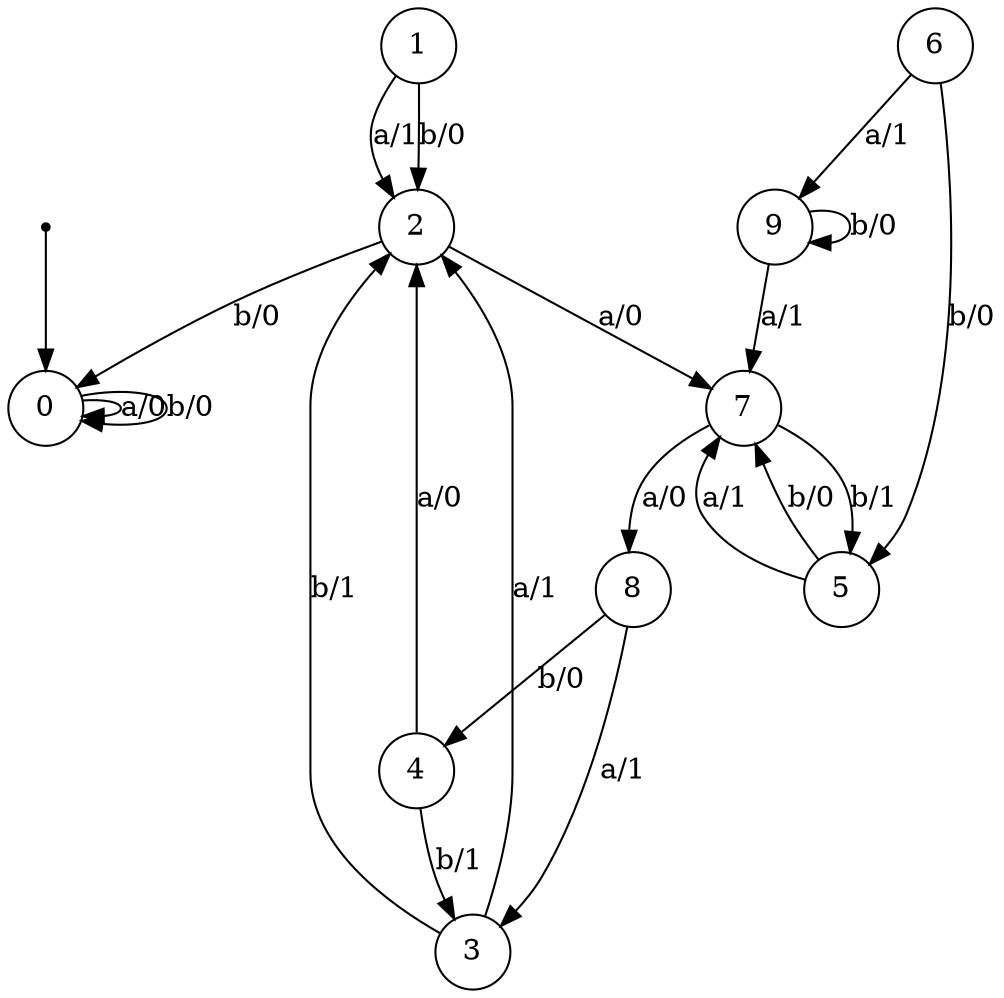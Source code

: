 digraph fsm{
	s_0 [label="0" shape="circle"]
	s_1 [label="1" shape="circle"]
	s_2 [label="2" shape="circle"]
	s_3 [label="3" shape="circle"]
	s_4 [label="4" shape="circle"]
	s_5 [label="5" shape="circle"]
	s_6 [label="6" shape="circle"]
	s_7 [label="7" shape="circle"]
	s_8 [label="8" shape="circle"]
	s_9 [label="9" shape="circle"]
	qi [shape = point]
	qi -> s_0
	
	s_6 -> s_9 [label="a/1"]
	
	s_5 -> s_7 [label="a/1"]
	
	s_8 -> s_4 [label="b/0"]
	
	s_1 -> s_2 [label="a/1"]
	
	s_4 -> s_2 [label="a/0"]
	
	s_8 -> s_3 [label="a/1"]
	
	s_6 -> s_5 [label="b/0"]
	
	s_3 -> s_2 [label="b/1"]
	
	s_1 -> s_2 [label="b/0"]
	
	s_2 -> s_7 [label="a/0"]
	
	s_7 -> s_8 [label="a/0"]
	
	s_9 -> s_9 [label="b/0"]
	
	s_0 -> s_0 [label="a/0"]
	
	s_3 -> s_2 [label="a/1"]
	
	s_4 -> s_3 [label="b/1"]
	
	s_9 -> s_7 [label="a/1"]
	
	s_7 -> s_5 [label="b/1"]
	
	s_5 -> s_7 [label="b/0"]
	
	s_0 -> s_0 [label="b/0"]
	
	s_2 -> s_0 [label="b/0"]
}